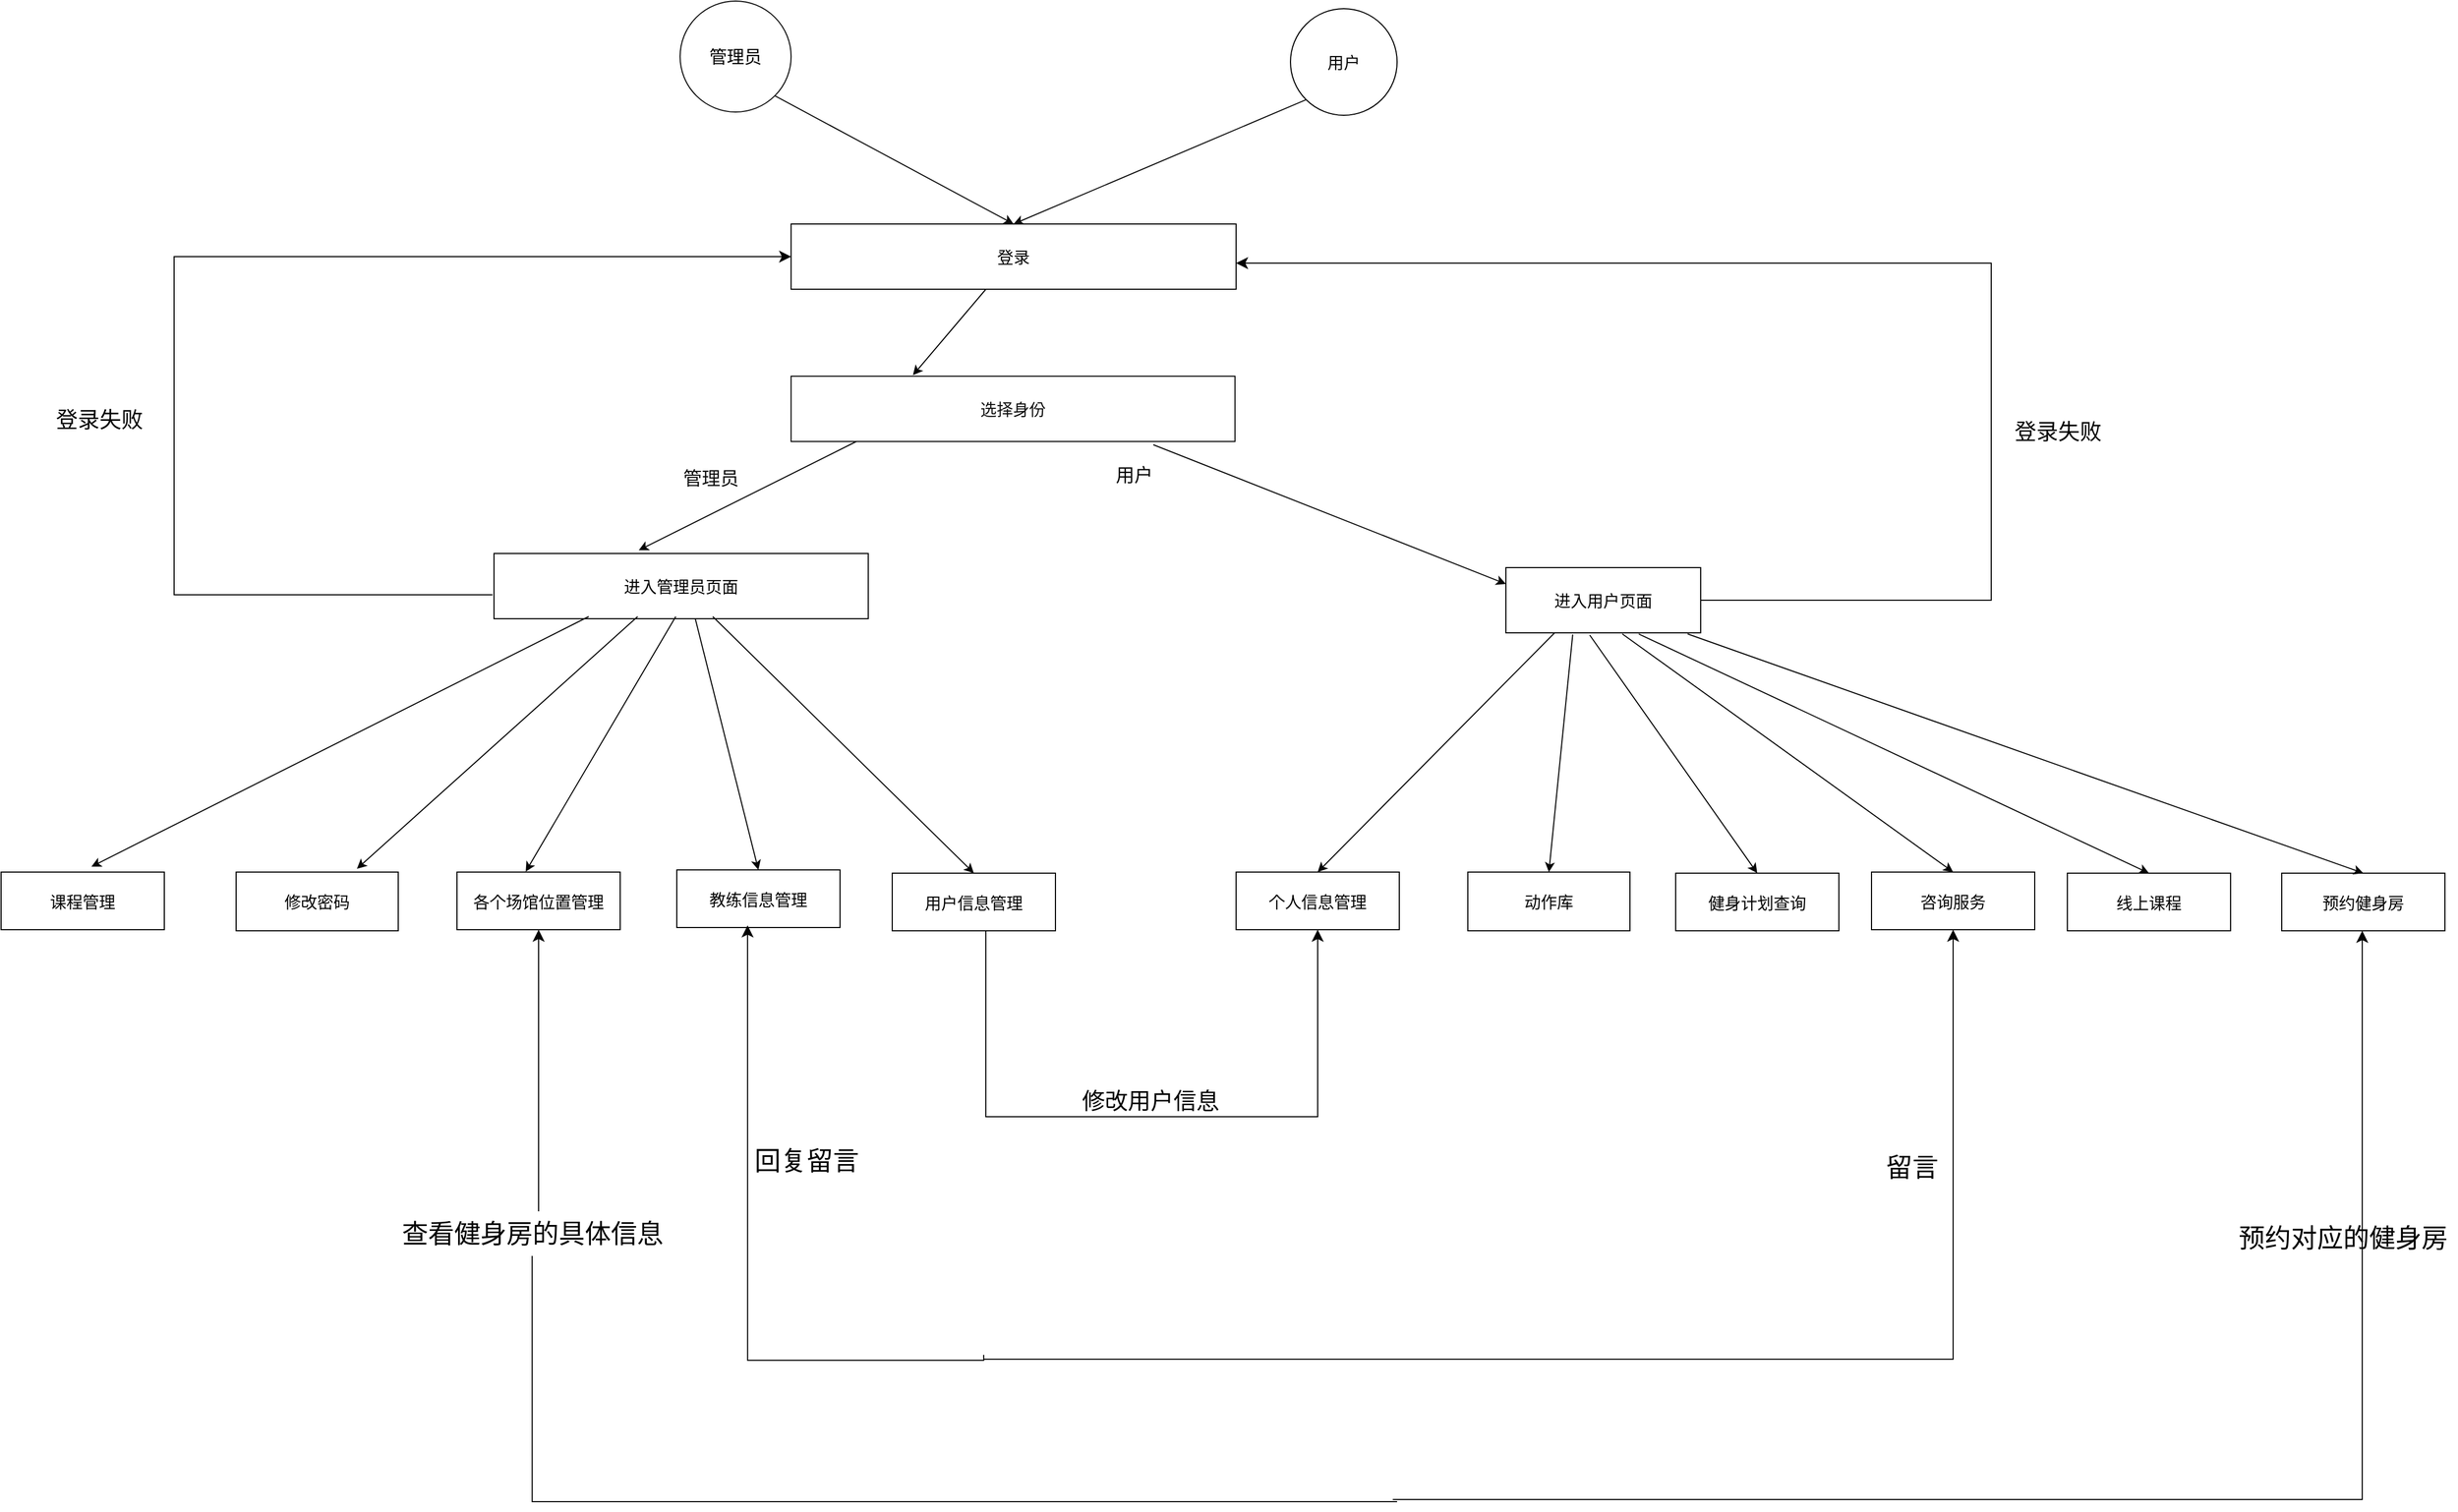 <mxfile>
    <diagram id="ZCeoBOHLALOfE_hm1dKy" name="第 1 页">
        <mxGraphModel dx="2895" dy="1476" grid="0" gridSize="10" guides="1" tooltips="1" connect="1" arrows="1" fold="1" page="1" pageScale="1" pageWidth="827" pageHeight="1169" background="#ffffff" math="0" shadow="0">
            <root>
                <mxCell id="0"/>
                <mxCell id="1" parent="0"/>
                <mxCell id="2" value="&lt;font color=&quot;#030303&quot; style=&quot;font-size: 16px;&quot;&gt;管理员&lt;/font&gt;" style="ellipse;whiteSpace=wrap;html=1;aspect=fixed;fillColor=#FFFFFF;strokeColor=#0d0d0d;" parent="1" vertex="1">
                    <mxGeometry x="-61.95" y="270" width="102" height="102" as="geometry"/>
                </mxCell>
                <mxCell id="3" value="&lt;font color=&quot;#050505&quot; style=&quot;font-size: 15px;&quot;&gt;用户&lt;/font&gt;" style="ellipse;whiteSpace=wrap;html=1;aspect=fixed;fillColor=#FFFFFF;strokeColor=#000000;" parent="1" vertex="1">
                    <mxGeometry x="499" y="277" width="98" height="98" as="geometry"/>
                </mxCell>
                <mxCell id="4" value="" style="endArrow=classic;html=1;fontSize=15;strokeColor=#0D0D0D;exitX=1;exitY=1;exitDx=0;exitDy=0;entryX=0.5;entryY=0;entryDx=0;entryDy=0;" parent="1" edge="1" target="6" source="2">
                    <mxGeometry width="50" height="50" relative="1" as="geometry">
                        <mxPoint x="229" y="404" as="sourcePoint"/>
                        <mxPoint x="335" y="479" as="targetPoint"/>
                        <Array as="points"/>
                    </mxGeometry>
                </mxCell>
                <mxCell id="5" value="" style="endArrow=classic;html=1;fontSize=15;strokeColor=#0D0D0D;entryX=0.5;entryY=0;entryDx=0;entryDy=0;exitX=0;exitY=1;exitDx=0;exitDy=0;" parent="1" source="3" edge="1" target="6">
                    <mxGeometry width="50" height="50" relative="1" as="geometry">
                        <mxPoint x="483" y="364" as="sourcePoint"/>
                        <mxPoint x="289" y="484" as="targetPoint"/>
                    </mxGeometry>
                </mxCell>
                <mxCell id="8" value="" style="edgeStyle=none;html=1;fontSize=15;strokeColor=#000000;" parent="1" source="6" edge="1">
                    <mxGeometry relative="1" as="geometry">
                        <mxPoint x="152.05" y="614" as="targetPoint"/>
                    </mxGeometry>
                </mxCell>
                <mxCell id="6" value="&lt;font color=&quot;#030303&quot;&gt;登录&lt;/font&gt;" style="rounded=0;whiteSpace=wrap;html=1;fontSize=15;fillColor=#FFFFFF;strokeColor=#000000;" parent="1" vertex="1">
                    <mxGeometry x="40.05" y="475" width="408.95" height="60" as="geometry"/>
                </mxCell>
                <mxCell id="9" value="&lt;font color=&quot;#0f0f0f&quot;&gt;选择身份&lt;/font&gt;" style="rounded=0;whiteSpace=wrap;html=1;fontSize=15;fillColor=#ffffff;strokeColor=#0d0d0d;" parent="1" vertex="1">
                    <mxGeometry x="40.05" y="615" width="407.95" height="60" as="geometry"/>
                </mxCell>
                <mxCell id="12" value="" style="endArrow=classic;html=1;fontSize=15;strokeColor=#050505;" parent="1" edge="1">
                    <mxGeometry width="50" height="50" relative="1" as="geometry">
                        <mxPoint x="100.05" y="675" as="sourcePoint"/>
                        <mxPoint x="-99.95" y="775" as="targetPoint"/>
                    </mxGeometry>
                </mxCell>
                <mxCell id="13" value="" style="endArrow=classic;html=1;fontSize=15;strokeColor=#080808;entryX=0;entryY=0.25;entryDx=0;entryDy=0;exitX=0.816;exitY=1.05;exitDx=0;exitDy=0;exitPerimeter=0;" parent="1" edge="1" target="17" source="9">
                    <mxGeometry width="50" height="50" relative="1" as="geometry">
                        <mxPoint x="429" y="687" as="sourcePoint"/>
                        <mxPoint x="589" y="781" as="targetPoint"/>
                    </mxGeometry>
                </mxCell>
                <mxCell id="14" value="&lt;font color=&quot;#030303&quot; style=&quot;font-size: 17px;&quot;&gt;用户&lt;/font&gt;" style="text;html=1;align=center;verticalAlign=middle;resizable=0;points=[];autosize=1;strokeColor=none;fillColor=none;fontSize=15;" parent="1" vertex="1">
                    <mxGeometry x="329.05" y="691" width="52" height="32" as="geometry"/>
                </mxCell>
                <mxCell id="15" value="&lt;font color=&quot;#0d0d0d&quot; style=&quot;font-size: 17px;&quot;&gt;管理员&lt;/font&gt;" style="text;html=1;align=center;verticalAlign=middle;resizable=0;points=[];autosize=1;strokeColor=none;fillColor=none;fontSize=15;" parent="1" vertex="1">
                    <mxGeometry x="-68.95" y="694" width="69" height="32" as="geometry"/>
                </mxCell>
                <mxCell id="16" value="&lt;font color=&quot;#030303&quot;&gt;进入管理员页面&lt;/font&gt;" style="rounded=0;whiteSpace=wrap;html=1;fontSize=15;fillColor=#FFFFFF;strokeColor=#000000;" vertex="1" parent="1">
                    <mxGeometry x="-233" y="778" width="343.95" height="60" as="geometry"/>
                </mxCell>
                <mxCell id="17" value="&lt;font color=&quot;#030303&quot;&gt;进入用户页面&lt;/font&gt;" style="rounded=0;whiteSpace=wrap;html=1;fontSize=15;fillColor=#FFFFFF;strokeColor=#000000;" vertex="1" parent="1">
                    <mxGeometry x="697" y="791" width="179" height="60" as="geometry"/>
                </mxCell>
                <mxCell id="22" value="" style="edgeStyle=elbowEdgeStyle;elbow=horizontal;endArrow=classic;html=1;curved=0;rounded=0;endSize=8;startSize=8;exitX=-0.004;exitY=0.634;exitDx=0;exitDy=0;exitPerimeter=0;strokeColor=#030303;entryX=0;entryY=0.5;entryDx=0;entryDy=0;" edge="1" parent="1" source="16" target="6">
                    <mxGeometry width="50" height="50" relative="1" as="geometry">
                        <mxPoint x="-233.95" y="811" as="sourcePoint"/>
                        <mxPoint x="0.05" y="478" as="targetPoint"/>
                        <Array as="points">
                            <mxPoint x="-527" y="576"/>
                            <mxPoint x="-397" y="662"/>
                            <mxPoint x="-240.95" y="658"/>
                            <mxPoint x="-250.95" y="695"/>
                            <mxPoint x="-274.95" y="774"/>
                            <mxPoint x="-241.95" y="646"/>
                        </Array>
                    </mxGeometry>
                </mxCell>
                <mxCell id="23" value="&lt;span style=&quot;color: rgb(3, 3, 3); font-size: 20px;&quot;&gt;登录失败&lt;/span&gt;" style="text;html=1;align=center;verticalAlign=middle;resizable=0;points=[];autosize=1;strokeColor=none;fillColor=none;fontSize=15;" vertex="1" parent="1">
                    <mxGeometry x="-645" y="636" width="98" height="36" as="geometry"/>
                </mxCell>
                <mxCell id="24" value="" style="edgeStyle=elbowEdgeStyle;elbow=horizontal;endArrow=classic;html=1;curved=0;rounded=0;endSize=8;startSize=8;strokeColor=#030303;entryX=1;entryY=0.5;entryDx=0;entryDy=0;exitX=1;exitY=0.5;exitDx=0;exitDy=0;" edge="1" parent="1" source="17">
                    <mxGeometry width="50" height="50" relative="1" as="geometry">
                        <mxPoint x="812" y="823" as="sourcePoint"/>
                        <mxPoint x="449" y="511" as="targetPoint"/>
                        <Array as="points">
                            <mxPoint x="1143" y="678"/>
                            <mxPoint x="1247" y="626"/>
                            <mxPoint x="1347" y="656"/>
                            <mxPoint x="770" y="686"/>
                            <mxPoint x="785" y="697"/>
                            <mxPoint x="914" y="660"/>
                            <mxPoint x="830" y="667"/>
                            <mxPoint x="820" y="704"/>
                            <mxPoint x="796" y="783"/>
                            <mxPoint x="829" y="655"/>
                        </Array>
                    </mxGeometry>
                </mxCell>
                <mxCell id="25" value="&lt;span style=&quot;color: rgb(3, 3, 3); font-size: 20px;&quot;&gt;登录失败&lt;/span&gt;" style="text;html=1;align=center;verticalAlign=middle;resizable=0;points=[];autosize=1;strokeColor=none;fillColor=none;fontSize=15;" vertex="1" parent="1">
                    <mxGeometry x="1155" y="647" width="98" height="36" as="geometry"/>
                </mxCell>
                <mxCell id="26" value="" style="endArrow=classic;html=1;fontSize=15;strokeColor=#050505;" edge="1" parent="1">
                    <mxGeometry width="50" height="50" relative="1" as="geometry">
                        <mxPoint x="-145.95" y="836" as="sourcePoint"/>
                        <mxPoint x="-603" y="1066" as="targetPoint"/>
                    </mxGeometry>
                </mxCell>
                <mxCell id="27" value="" style="endArrow=classic;html=1;fontSize=15;strokeColor=#050505;" edge="1" parent="1">
                    <mxGeometry width="50" height="50" relative="1" as="geometry">
                        <mxPoint x="-100.95" y="836" as="sourcePoint"/>
                        <mxPoint x="-359" y="1068" as="targetPoint"/>
                    </mxGeometry>
                </mxCell>
                <mxCell id="28" value="" style="endArrow=classic;html=1;fontSize=15;strokeColor=#050505;entryX=0.421;entryY=-0.008;entryDx=0;entryDy=0;entryPerimeter=0;" edge="1" parent="1" target="33">
                    <mxGeometry width="50" height="50" relative="1" as="geometry">
                        <mxPoint x="-65.95" y="836" as="sourcePoint"/>
                        <mxPoint x="-65.95" y="1077" as="targetPoint"/>
                    </mxGeometry>
                </mxCell>
                <mxCell id="29" value="" style="endArrow=classic;html=1;fontSize=15;strokeColor=#050505;entryX=0.5;entryY=0;entryDx=0;entryDy=0;" edge="1" parent="1" target="34">
                    <mxGeometry width="50" height="50" relative="1" as="geometry">
                        <mxPoint x="-48.0" y="838" as="sourcePoint"/>
                        <mxPoint x="87.0" y="1080" as="targetPoint"/>
                    </mxGeometry>
                </mxCell>
                <mxCell id="30" value="" style="endArrow=classic;html=1;fontSize=15;strokeColor=#050505;entryX=0.5;entryY=0;entryDx=0;entryDy=0;" edge="1" parent="1" target="35">
                    <mxGeometry width="50" height="50" relative="1" as="geometry">
                        <mxPoint x="-31.95" y="836" as="sourcePoint"/>
                        <mxPoint x="270.05" y="1070" as="targetPoint"/>
                    </mxGeometry>
                </mxCell>
                <mxCell id="31" value="&lt;font color=&quot;#030303&quot;&gt;修改密码&lt;/font&gt;" style="rounded=0;whiteSpace=wrap;html=1;fontSize=15;fillColor=#FFFFFF;strokeColor=#000000;" vertex="1" parent="1">
                    <mxGeometry x="-470" y="1071" width="149" height="54" as="geometry"/>
                </mxCell>
                <mxCell id="32" value="&lt;font color=&quot;#030303&quot;&gt;课程管理&lt;/font&gt;" style="rounded=0;whiteSpace=wrap;html=1;fontSize=15;fillColor=#FFFFFF;strokeColor=#000000;" vertex="1" parent="1">
                    <mxGeometry x="-686" y="1071" width="150" height="53" as="geometry"/>
                </mxCell>
                <mxCell id="33" value="&lt;font color=&quot;#030303&quot;&gt;各个场馆位置管理&lt;/font&gt;" style="rounded=0;whiteSpace=wrap;html=1;fontSize=15;fillColor=#FFFFFF;strokeColor=#000000;" vertex="1" parent="1">
                    <mxGeometry x="-267" y="1071" width="150" height="53" as="geometry"/>
                </mxCell>
                <mxCell id="34" value="&lt;font color=&quot;#030303&quot;&gt;教练信息管理&lt;/font&gt;" style="rounded=0;whiteSpace=wrap;html=1;fontSize=15;fillColor=#FFFFFF;strokeColor=#000000;" vertex="1" parent="1">
                    <mxGeometry x="-65.0" y="1069" width="150" height="53" as="geometry"/>
                </mxCell>
                <mxCell id="35" value="&lt;font color=&quot;#030303&quot;&gt;用户信息管理&lt;/font&gt;" style="rounded=0;whiteSpace=wrap;html=1;fontSize=15;fillColor=#FFFFFF;strokeColor=#000000;" vertex="1" parent="1">
                    <mxGeometry x="133" y="1072" width="150" height="53" as="geometry"/>
                </mxCell>
                <mxCell id="39" value="&lt;font color=&quot;#030303&quot;&gt;动作库&lt;/font&gt;" style="rounded=0;whiteSpace=wrap;html=1;fontSize=15;fillColor=#FFFFFF;strokeColor=#000000;" vertex="1" parent="1">
                    <mxGeometry x="662" y="1071" width="149" height="54" as="geometry"/>
                </mxCell>
                <mxCell id="40" value="&lt;font color=&quot;#030303&quot;&gt;个人信息管理&lt;/font&gt;" style="rounded=0;whiteSpace=wrap;html=1;fontSize=15;fillColor=#FFFFFF;strokeColor=#000000;" vertex="1" parent="1">
                    <mxGeometry x="449" y="1071" width="150" height="53" as="geometry"/>
                </mxCell>
                <mxCell id="41" value="&lt;font color=&quot;#030303&quot;&gt;健身计划查询&lt;/font&gt;" style="rounded=0;whiteSpace=wrap;html=1;fontSize=15;fillColor=#FFFFFF;strokeColor=#000000;" vertex="1" parent="1">
                    <mxGeometry x="853" y="1072" width="150" height="53" as="geometry"/>
                </mxCell>
                <mxCell id="42" value="&lt;font color=&quot;#030303&quot;&gt;咨询服务&lt;/font&gt;" style="rounded=0;whiteSpace=wrap;html=1;fontSize=15;fillColor=#FFFFFF;strokeColor=#000000;" vertex="1" parent="1">
                    <mxGeometry x="1033" y="1071" width="150" height="53" as="geometry"/>
                </mxCell>
                <mxCell id="43" value="&lt;font color=&quot;#030303&quot;&gt;线上课程&lt;/font&gt;" style="rounded=0;whiteSpace=wrap;html=1;fontSize=15;fillColor=#FFFFFF;strokeColor=#000000;" vertex="1" parent="1">
                    <mxGeometry x="1213" y="1072" width="150" height="53" as="geometry"/>
                </mxCell>
                <mxCell id="44" value="" style="endArrow=classic;html=1;fontSize=15;strokeColor=#050505;entryX=0.5;entryY=0;entryDx=0;entryDy=0;exitX=0.682;exitY=1.017;exitDx=0;exitDy=0;exitPerimeter=0;" edge="1" parent="1" source="17" target="43">
                    <mxGeometry width="50" height="50" relative="1" as="geometry">
                        <mxPoint x="834.0" y="842" as="sourcePoint"/>
                        <mxPoint x="1073.95" y="1078" as="targetPoint"/>
                    </mxGeometry>
                </mxCell>
                <mxCell id="45" value="&lt;font color=&quot;#030303&quot;&gt;预约健身房&lt;/font&gt;" style="rounded=0;whiteSpace=wrap;html=1;fontSize=15;fillColor=#FFFFFF;strokeColor=#000000;" vertex="1" parent="1">
                    <mxGeometry x="1410" y="1072" width="150" height="53" as="geometry"/>
                </mxCell>
                <mxCell id="47" value="" style="endArrow=classic;html=1;fontSize=15;strokeColor=#050505;entryX=0.5;entryY=0;entryDx=0;entryDy=0;exitX=0.682;exitY=1.017;exitDx=0;exitDy=0;exitPerimeter=0;" edge="1" parent="1" target="45">
                    <mxGeometry width="50" height="50" relative="1" as="geometry">
                        <mxPoint x="863.998" y="852.02" as="sourcePoint"/>
                        <mxPoint x="1370.42" y="1072" as="targetPoint"/>
                    </mxGeometry>
                </mxCell>
                <mxCell id="48" value="" style="endArrow=classic;html=1;fontSize=15;strokeColor=#050505;entryX=0.5;entryY=0;entryDx=0;entryDy=0;" edge="1" parent="1" target="42">
                    <mxGeometry width="50" height="50" relative="1" as="geometry">
                        <mxPoint x="804" y="852" as="sourcePoint"/>
                        <mxPoint x="1278.42" y="1072" as="targetPoint"/>
                    </mxGeometry>
                </mxCell>
                <mxCell id="49" value="" style="endArrow=classic;html=1;fontSize=15;strokeColor=#050505;entryX=0.5;entryY=0;entryDx=0;entryDy=0;" edge="1" parent="1" target="41">
                    <mxGeometry width="50" height="50" relative="1" as="geometry">
                        <mxPoint x="774" y="853" as="sourcePoint"/>
                        <mxPoint x="1078.0" y="1072" as="targetPoint"/>
                    </mxGeometry>
                </mxCell>
                <mxCell id="50" value="" style="endArrow=classic;html=1;fontSize=15;strokeColor=#050505;entryX=0.5;entryY=0;entryDx=0;entryDy=0;exitX=0.343;exitY=1.026;exitDx=0;exitDy=0;exitPerimeter=0;" edge="1" parent="1" source="17" target="39">
                    <mxGeometry width="50" height="50" relative="1" as="geometry">
                        <mxPoint x="739" y="852" as="sourcePoint"/>
                        <mxPoint x="1043.0" y="1071" as="targetPoint"/>
                    </mxGeometry>
                </mxCell>
                <mxCell id="51" value="" style="endArrow=classic;html=1;fontSize=15;strokeColor=#050505;entryX=0.5;entryY=0;entryDx=0;entryDy=0;exitX=0.25;exitY=1;exitDx=0;exitDy=0;" edge="1" parent="1" source="17" target="40">
                    <mxGeometry width="50" height="50" relative="1" as="geometry">
                        <mxPoint x="662" y="846" as="sourcePoint"/>
                        <mxPoint x="659.5" y="1065" as="targetPoint"/>
                    </mxGeometry>
                </mxCell>
                <mxCell id="52" value="" style="edgeStyle=elbowEdgeStyle;elbow=vertical;endArrow=classic;html=1;curved=0;rounded=0;endSize=8;startSize=8;strokeColor=#030303;fontSize=20;entryX=0.5;entryY=1;entryDx=0;entryDy=0;" edge="1" parent="1" target="40">
                    <mxGeometry width="50" height="50" relative="1" as="geometry">
                        <mxPoint x="219.03" y="1125" as="sourcePoint"/>
                        <mxPoint x="269.03" y="1075" as="targetPoint"/>
                        <Array as="points">
                            <mxPoint x="249" y="1296"/>
                        </Array>
                    </mxGeometry>
                </mxCell>
                <mxCell id="53" value="&lt;font style=&quot;font-size: 21px;&quot; color=&quot;#030303&quot;&gt;修改用户信息&lt;/font&gt;" style="text;html=1;align=center;verticalAlign=middle;resizable=0;points=[];autosize=1;strokeColor=none;fillColor=none;fontSize=20;" vertex="1" parent="1">
                    <mxGeometry x="298" y="1262" width="144" height="37" as="geometry"/>
                </mxCell>
                <mxCell id="55" value="" style="edgeStyle=segmentEdgeStyle;endArrow=classic;html=1;curved=0;rounded=0;endSize=8;startSize=8;strokeColor=#030303;fontSize=21;fontColor=#030303;entryX=0.5;entryY=1;entryDx=0;entryDy=0;" edge="1" parent="1" target="42">
                    <mxGeometry width="50" height="50" relative="1" as="geometry">
                        <mxPoint x="217" y="1519" as="sourcePoint"/>
                        <mxPoint x="807" y="1328" as="targetPoint"/>
                        <Array as="points">
                            <mxPoint x="1108" y="1519"/>
                        </Array>
                    </mxGeometry>
                </mxCell>
                <mxCell id="56" value="" style="edgeStyle=segmentEdgeStyle;endArrow=classic;html=1;curved=0;rounded=0;endSize=8;startSize=8;strokeColor=#030303;fontSize=21;fontColor=#030303;entryX=0.5;entryY=1;entryDx=0;entryDy=0;" edge="1" parent="1">
                    <mxGeometry width="50" height="50" relative="1" as="geometry">
                        <mxPoint x="217.05" y="1515" as="sourcePoint"/>
                        <mxPoint x="0.05" y="1120" as="targetPoint"/>
                        <Array as="points">
                            <mxPoint x="217.05" y="1520"/>
                            <mxPoint x="0.05" y="1520"/>
                        </Array>
                    </mxGeometry>
                </mxCell>
                <mxCell id="60" value="&lt;font style=&quot;font-size: 24px;&quot;&gt;回复留言&lt;/font&gt;" style="text;html=1;align=center;verticalAlign=middle;resizable=0;points=[];autosize=1;strokeColor=none;fillColor=none;fontSize=21;fontColor=#030303;" vertex="1" parent="1">
                    <mxGeometry x="-3" y="1316" width="114" height="41" as="geometry"/>
                </mxCell>
                <mxCell id="61" value="&lt;font style=&quot;font-size: 24px;&quot;&gt;留言&lt;/font&gt;" style="text;html=1;align=center;verticalAlign=middle;resizable=0;points=[];autosize=1;strokeColor=none;fillColor=none;fontSize=21;fontColor=#030303;" vertex="1" parent="1">
                    <mxGeometry x="1037" y="1322" width="66" height="41" as="geometry"/>
                </mxCell>
                <mxCell id="62" value="" style="edgeStyle=segmentEdgeStyle;endArrow=classic;html=1;curved=0;rounded=0;endSize=8;startSize=8;strokeColor=#030303;fontSize=21;fontColor=#030303;entryX=0.5;entryY=1;entryDx=0;entryDy=0;" edge="1" parent="1">
                    <mxGeometry width="50" height="50" relative="1" as="geometry">
                        <mxPoint x="593" y="1648" as="sourcePoint"/>
                        <mxPoint x="1484" y="1125" as="targetPoint"/>
                        <Array as="points">
                            <mxPoint x="593" y="1648"/>
                            <mxPoint x="1484" y="1648"/>
                        </Array>
                    </mxGeometry>
                </mxCell>
                <mxCell id="65" value="" style="edgeStyle=segmentEdgeStyle;endArrow=classic;html=1;curved=0;rounded=0;endSize=8;startSize=8;strokeColor=#030303;fontSize=24;fontColor=#030303;entryX=0.5;entryY=1;entryDx=0;entryDy=0;startArrow=none;" edge="1" parent="1" source="66" target="33">
                    <mxGeometry width="50" height="50" relative="1" as="geometry">
                        <mxPoint x="597" y="1650" as="sourcePoint"/>
                        <mxPoint x="-356" y="1197" as="targetPoint"/>
                    </mxGeometry>
                </mxCell>
                <mxCell id="67" value="" style="edgeStyle=segmentEdgeStyle;endArrow=none;html=1;curved=0;rounded=0;endSize=8;startSize=8;strokeColor=#030303;fontSize=24;fontColor=#030303;entryX=0.5;entryY=1;entryDx=0;entryDy=0;" edge="1" parent="1" target="66">
                    <mxGeometry width="50" height="50" relative="1" as="geometry">
                        <mxPoint x="597" y="1650" as="sourcePoint"/>
                        <mxPoint x="-192" y="1124" as="targetPoint"/>
                    </mxGeometry>
                </mxCell>
                <mxCell id="66" value="查看健身房的具体信息" style="text;html=1;align=center;verticalAlign=middle;resizable=0;points=[];autosize=1;strokeColor=none;fillColor=none;fontSize=24;fontColor=#030303;" vertex="1" parent="1">
                    <mxGeometry x="-326.95" y="1383" width="258" height="41" as="geometry"/>
                </mxCell>
                <mxCell id="68" value="预约对应的健身房" style="text;html=1;align=center;verticalAlign=middle;resizable=0;points=[];autosize=1;strokeColor=none;fillColor=none;fontSize=24;fontColor=#030303;" vertex="1" parent="1">
                    <mxGeometry x="1361" y="1387" width="210" height="41" as="geometry"/>
                </mxCell>
            </root>
        </mxGraphModel>
    </diagram>
</mxfile>